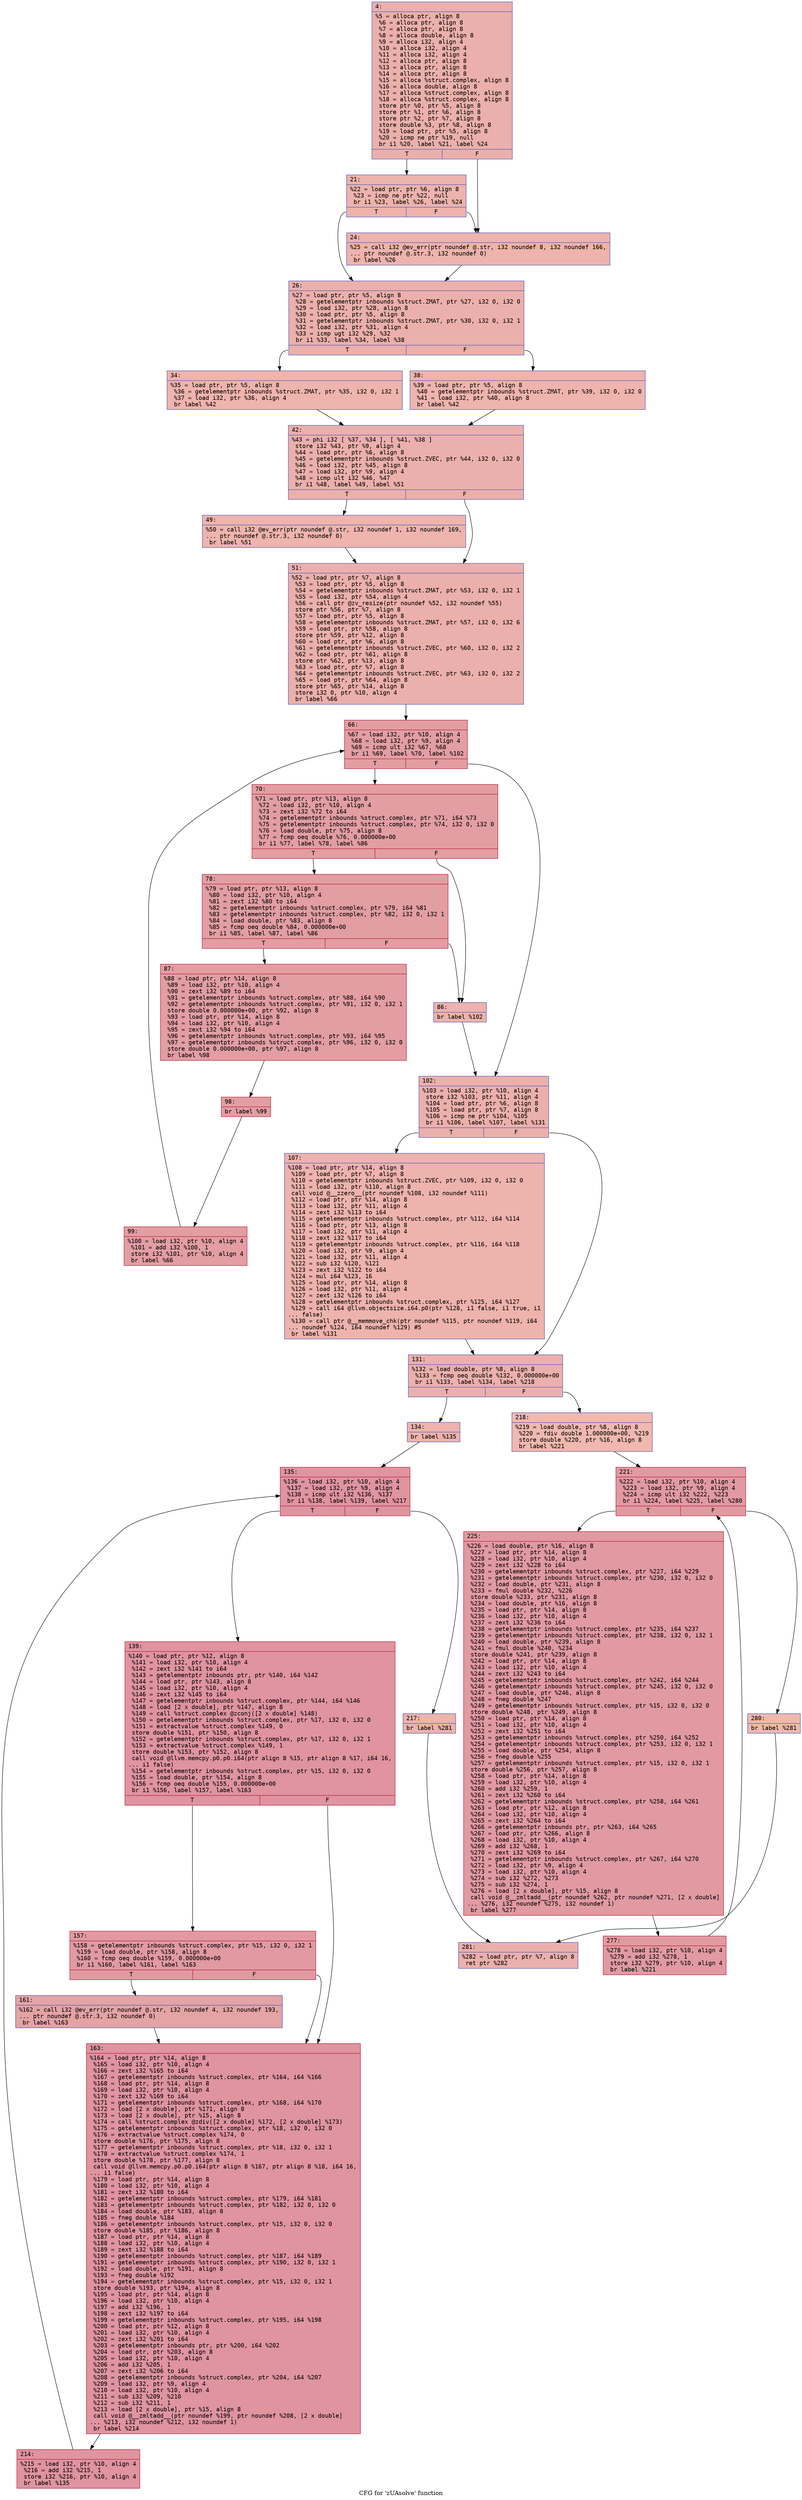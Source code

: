 digraph "CFG for 'zUAsolve' function" {
	label="CFG for 'zUAsolve' function";

	Node0x600001c83480 [shape=record,color="#3d50c3ff", style=filled, fillcolor="#d24b4070" fontname="Courier",label="{4:\l|  %5 = alloca ptr, align 8\l  %6 = alloca ptr, align 8\l  %7 = alloca ptr, align 8\l  %8 = alloca double, align 8\l  %9 = alloca i32, align 4\l  %10 = alloca i32, align 4\l  %11 = alloca i32, align 4\l  %12 = alloca ptr, align 8\l  %13 = alloca ptr, align 8\l  %14 = alloca ptr, align 8\l  %15 = alloca %struct.complex, align 8\l  %16 = alloca double, align 8\l  %17 = alloca %struct.complex, align 8\l  %18 = alloca %struct.complex, align 8\l  store ptr %0, ptr %5, align 8\l  store ptr %1, ptr %6, align 8\l  store ptr %2, ptr %7, align 8\l  store double %3, ptr %8, align 8\l  %19 = load ptr, ptr %5, align 8\l  %20 = icmp ne ptr %19, null\l  br i1 %20, label %21, label %24\l|{<s0>T|<s1>F}}"];
	Node0x600001c83480:s0 -> Node0x600001c834d0[tooltip="4 -> 21\nProbability 62.50%" ];
	Node0x600001c83480:s1 -> Node0x600001c83520[tooltip="4 -> 24\nProbability 37.50%" ];
	Node0x600001c834d0 [shape=record,color="#3d50c3ff", style=filled, fillcolor="#d6524470" fontname="Courier",label="{21:\l|  %22 = load ptr, ptr %6, align 8\l  %23 = icmp ne ptr %22, null\l  br i1 %23, label %26, label %24\l|{<s0>T|<s1>F}}"];
	Node0x600001c834d0:s0 -> Node0x600001c83570[tooltip="21 -> 26\nProbability 62.50%" ];
	Node0x600001c834d0:s1 -> Node0x600001c83520[tooltip="21 -> 24\nProbability 37.50%" ];
	Node0x600001c83520 [shape=record,color="#3d50c3ff", style=filled, fillcolor="#d6524470" fontname="Courier",label="{24:\l|  %25 = call i32 @ev_err(ptr noundef @.str, i32 noundef 8, i32 noundef 166,\l... ptr noundef @.str.3, i32 noundef 0)\l  br label %26\l}"];
	Node0x600001c83520 -> Node0x600001c83570[tooltip="24 -> 26\nProbability 100.00%" ];
	Node0x600001c83570 [shape=record,color="#3d50c3ff", style=filled, fillcolor="#d24b4070" fontname="Courier",label="{26:\l|  %27 = load ptr, ptr %5, align 8\l  %28 = getelementptr inbounds %struct.ZMAT, ptr %27, i32 0, i32 0\l  %29 = load i32, ptr %28, align 8\l  %30 = load ptr, ptr %5, align 8\l  %31 = getelementptr inbounds %struct.ZMAT, ptr %30, i32 0, i32 1\l  %32 = load i32, ptr %31, align 4\l  %33 = icmp ugt i32 %29, %32\l  br i1 %33, label %34, label %38\l|{<s0>T|<s1>F}}"];
	Node0x600001c83570:s0 -> Node0x600001c835c0[tooltip="26 -> 34\nProbability 50.00%" ];
	Node0x600001c83570:s1 -> Node0x600001c83610[tooltip="26 -> 38\nProbability 50.00%" ];
	Node0x600001c835c0 [shape=record,color="#3d50c3ff", style=filled, fillcolor="#d8564670" fontname="Courier",label="{34:\l|  %35 = load ptr, ptr %5, align 8\l  %36 = getelementptr inbounds %struct.ZMAT, ptr %35, i32 0, i32 1\l  %37 = load i32, ptr %36, align 4\l  br label %42\l}"];
	Node0x600001c835c0 -> Node0x600001c83660[tooltip="34 -> 42\nProbability 100.00%" ];
	Node0x600001c83610 [shape=record,color="#3d50c3ff", style=filled, fillcolor="#d8564670" fontname="Courier",label="{38:\l|  %39 = load ptr, ptr %5, align 8\l  %40 = getelementptr inbounds %struct.ZMAT, ptr %39, i32 0, i32 0\l  %41 = load i32, ptr %40, align 8\l  br label %42\l}"];
	Node0x600001c83610 -> Node0x600001c83660[tooltip="38 -> 42\nProbability 100.00%" ];
	Node0x600001c83660 [shape=record,color="#3d50c3ff", style=filled, fillcolor="#d24b4070" fontname="Courier",label="{42:\l|  %43 = phi i32 [ %37, %34 ], [ %41, %38 ]\l  store i32 %43, ptr %9, align 4\l  %44 = load ptr, ptr %6, align 8\l  %45 = getelementptr inbounds %struct.ZVEC, ptr %44, i32 0, i32 0\l  %46 = load i32, ptr %45, align 8\l  %47 = load i32, ptr %9, align 4\l  %48 = icmp ult i32 %46, %47\l  br i1 %48, label %49, label %51\l|{<s0>T|<s1>F}}"];
	Node0x600001c83660:s0 -> Node0x600001c836b0[tooltip="42 -> 49\nProbability 50.00%" ];
	Node0x600001c83660:s1 -> Node0x600001c83700[tooltip="42 -> 51\nProbability 50.00%" ];
	Node0x600001c836b0 [shape=record,color="#3d50c3ff", style=filled, fillcolor="#d8564670" fontname="Courier",label="{49:\l|  %50 = call i32 @ev_err(ptr noundef @.str, i32 noundef 1, i32 noundef 169,\l... ptr noundef @.str.3, i32 noundef 0)\l  br label %51\l}"];
	Node0x600001c836b0 -> Node0x600001c83700[tooltip="49 -> 51\nProbability 100.00%" ];
	Node0x600001c83700 [shape=record,color="#3d50c3ff", style=filled, fillcolor="#d24b4070" fontname="Courier",label="{51:\l|  %52 = load ptr, ptr %7, align 8\l  %53 = load ptr, ptr %5, align 8\l  %54 = getelementptr inbounds %struct.ZMAT, ptr %53, i32 0, i32 1\l  %55 = load i32, ptr %54, align 4\l  %56 = call ptr @zv_resize(ptr noundef %52, i32 noundef %55)\l  store ptr %56, ptr %7, align 8\l  %57 = load ptr, ptr %5, align 8\l  %58 = getelementptr inbounds %struct.ZMAT, ptr %57, i32 0, i32 6\l  %59 = load ptr, ptr %58, align 8\l  store ptr %59, ptr %12, align 8\l  %60 = load ptr, ptr %6, align 8\l  %61 = getelementptr inbounds %struct.ZVEC, ptr %60, i32 0, i32 2\l  %62 = load ptr, ptr %61, align 8\l  store ptr %62, ptr %13, align 8\l  %63 = load ptr, ptr %7, align 8\l  %64 = getelementptr inbounds %struct.ZVEC, ptr %63, i32 0, i32 2\l  %65 = load ptr, ptr %64, align 8\l  store ptr %65, ptr %14, align 8\l  store i32 0, ptr %10, align 4\l  br label %66\l}"];
	Node0x600001c83700 -> Node0x600001c83750[tooltip="51 -> 66\nProbability 100.00%" ];
	Node0x600001c83750 [shape=record,color="#b70d28ff", style=filled, fillcolor="#be242e70" fontname="Courier",label="{66:\l|  %67 = load i32, ptr %10, align 4\l  %68 = load i32, ptr %9, align 4\l  %69 = icmp ult i32 %67, %68\l  br i1 %69, label %70, label %102\l|{<s0>T|<s1>F}}"];
	Node0x600001c83750:s0 -> Node0x600001c837a0[tooltip="66 -> 70\nProbability 96.88%" ];
	Node0x600001c83750:s1 -> Node0x600001c83980[tooltip="66 -> 102\nProbability 3.12%" ];
	Node0x600001c837a0 [shape=record,color="#b70d28ff", style=filled, fillcolor="#be242e70" fontname="Courier",label="{70:\l|  %71 = load ptr, ptr %13, align 8\l  %72 = load i32, ptr %10, align 4\l  %73 = zext i32 %72 to i64\l  %74 = getelementptr inbounds %struct.complex, ptr %71, i64 %73\l  %75 = getelementptr inbounds %struct.complex, ptr %74, i32 0, i32 0\l  %76 = load double, ptr %75, align 8\l  %77 = fcmp oeq double %76, 0.000000e+00\l  br i1 %77, label %78, label %86\l|{<s0>T|<s1>F}}"];
	Node0x600001c837a0:s0 -> Node0x600001c837f0[tooltip="70 -> 78\nProbability 96.88%" ];
	Node0x600001c837a0:s1 -> Node0x600001c83840[tooltip="70 -> 86\nProbability 3.12%" ];
	Node0x600001c837f0 [shape=record,color="#b70d28ff", style=filled, fillcolor="#be242e70" fontname="Courier",label="{78:\l|  %79 = load ptr, ptr %13, align 8\l  %80 = load i32, ptr %10, align 4\l  %81 = zext i32 %80 to i64\l  %82 = getelementptr inbounds %struct.complex, ptr %79, i64 %81\l  %83 = getelementptr inbounds %struct.complex, ptr %82, i32 0, i32 1\l  %84 = load double, ptr %83, align 8\l  %85 = fcmp oeq double %84, 0.000000e+00\l  br i1 %85, label %87, label %86\l|{<s0>T|<s1>F}}"];
	Node0x600001c837f0:s0 -> Node0x600001c83890[tooltip="78 -> 87\nProbability 96.88%" ];
	Node0x600001c837f0:s1 -> Node0x600001c83840[tooltip="78 -> 86\nProbability 3.12%" ];
	Node0x600001c83840 [shape=record,color="#3d50c3ff", style=filled, fillcolor="#d6524470" fontname="Courier",label="{86:\l|  br label %102\l}"];
	Node0x600001c83840 -> Node0x600001c83980[tooltip="86 -> 102\nProbability 100.00%" ];
	Node0x600001c83890 [shape=record,color="#b70d28ff", style=filled, fillcolor="#be242e70" fontname="Courier",label="{87:\l|  %88 = load ptr, ptr %14, align 8\l  %89 = load i32, ptr %10, align 4\l  %90 = zext i32 %89 to i64\l  %91 = getelementptr inbounds %struct.complex, ptr %88, i64 %90\l  %92 = getelementptr inbounds %struct.complex, ptr %91, i32 0, i32 1\l  store double 0.000000e+00, ptr %92, align 8\l  %93 = load ptr, ptr %14, align 8\l  %94 = load i32, ptr %10, align 4\l  %95 = zext i32 %94 to i64\l  %96 = getelementptr inbounds %struct.complex, ptr %93, i64 %95\l  %97 = getelementptr inbounds %struct.complex, ptr %96, i32 0, i32 0\l  store double 0.000000e+00, ptr %97, align 8\l  br label %98\l}"];
	Node0x600001c83890 -> Node0x600001c838e0[tooltip="87 -> 98\nProbability 100.00%" ];
	Node0x600001c838e0 [shape=record,color="#b70d28ff", style=filled, fillcolor="#be242e70" fontname="Courier",label="{98:\l|  br label %99\l}"];
	Node0x600001c838e0 -> Node0x600001c83930[tooltip="98 -> 99\nProbability 100.00%" ];
	Node0x600001c83930 [shape=record,color="#b70d28ff", style=filled, fillcolor="#be242e70" fontname="Courier",label="{99:\l|  %100 = load i32, ptr %10, align 4\l  %101 = add i32 %100, 1\l  store i32 %101, ptr %10, align 4\l  br label %66\l}"];
	Node0x600001c83930 -> Node0x600001c83750[tooltip="99 -> 66\nProbability 100.00%" ];
	Node0x600001c83980 [shape=record,color="#3d50c3ff", style=filled, fillcolor="#d24b4070" fontname="Courier",label="{102:\l|  %103 = load i32, ptr %10, align 4\l  store i32 %103, ptr %11, align 4\l  %104 = load ptr, ptr %6, align 8\l  %105 = load ptr, ptr %7, align 8\l  %106 = icmp ne ptr %104, %105\l  br i1 %106, label %107, label %131\l|{<s0>T|<s1>F}}"];
	Node0x600001c83980:s0 -> Node0x600001c839d0[tooltip="102 -> 107\nProbability 62.50%" ];
	Node0x600001c83980:s1 -> Node0x600001c83a20[tooltip="102 -> 131\nProbability 37.50%" ];
	Node0x600001c839d0 [shape=record,color="#3d50c3ff", style=filled, fillcolor="#d6524470" fontname="Courier",label="{107:\l|  %108 = load ptr, ptr %14, align 8\l  %109 = load ptr, ptr %7, align 8\l  %110 = getelementptr inbounds %struct.ZVEC, ptr %109, i32 0, i32 0\l  %111 = load i32, ptr %110, align 8\l  call void @__zzero__(ptr noundef %108, i32 noundef %111)\l  %112 = load ptr, ptr %14, align 8\l  %113 = load i32, ptr %11, align 4\l  %114 = zext i32 %113 to i64\l  %115 = getelementptr inbounds %struct.complex, ptr %112, i64 %114\l  %116 = load ptr, ptr %13, align 8\l  %117 = load i32, ptr %11, align 4\l  %118 = zext i32 %117 to i64\l  %119 = getelementptr inbounds %struct.complex, ptr %116, i64 %118\l  %120 = load i32, ptr %9, align 4\l  %121 = load i32, ptr %11, align 4\l  %122 = sub i32 %120, %121\l  %123 = zext i32 %122 to i64\l  %124 = mul i64 %123, 16\l  %125 = load ptr, ptr %14, align 8\l  %126 = load i32, ptr %11, align 4\l  %127 = zext i32 %126 to i64\l  %128 = getelementptr inbounds %struct.complex, ptr %125, i64 %127\l  %129 = call i64 @llvm.objectsize.i64.p0(ptr %128, i1 false, i1 true, i1\l... false)\l  %130 = call ptr @__memmove_chk(ptr noundef %115, ptr noundef %119, i64\l... noundef %124, i64 noundef %129) #5\l  br label %131\l}"];
	Node0x600001c839d0 -> Node0x600001c83a20[tooltip="107 -> 131\nProbability 100.00%" ];
	Node0x600001c83a20 [shape=record,color="#3d50c3ff", style=filled, fillcolor="#d24b4070" fontname="Courier",label="{131:\l|  %132 = load double, ptr %8, align 8\l  %133 = fcmp oeq double %132, 0.000000e+00\l  br i1 %133, label %134, label %218\l|{<s0>T|<s1>F}}"];
	Node0x600001c83a20:s0 -> Node0x600001c83a70[tooltip="131 -> 134\nProbability 62.50%" ];
	Node0x600001c83a20:s1 -> Node0x600001c83cf0[tooltip="131 -> 218\nProbability 37.50%" ];
	Node0x600001c83a70 [shape=record,color="#3d50c3ff", style=filled, fillcolor="#d6524470" fontname="Courier",label="{134:\l|  br label %135\l}"];
	Node0x600001c83a70 -> Node0x600001c83ac0[tooltip="134 -> 135\nProbability 100.00%" ];
	Node0x600001c83ac0 [shape=record,color="#b70d28ff", style=filled, fillcolor="#b70d2870" fontname="Courier",label="{135:\l|  %136 = load i32, ptr %10, align 4\l  %137 = load i32, ptr %9, align 4\l  %138 = icmp ult i32 %136, %137\l  br i1 %138, label %139, label %217\l|{<s0>T|<s1>F}}"];
	Node0x600001c83ac0:s0 -> Node0x600001c83b10[tooltip="135 -> 139\nProbability 96.88%" ];
	Node0x600001c83ac0:s1 -> Node0x600001c83ca0[tooltip="135 -> 217\nProbability 3.12%" ];
	Node0x600001c83b10 [shape=record,color="#b70d28ff", style=filled, fillcolor="#b70d2870" fontname="Courier",label="{139:\l|  %140 = load ptr, ptr %12, align 8\l  %141 = load i32, ptr %10, align 4\l  %142 = zext i32 %141 to i64\l  %143 = getelementptr inbounds ptr, ptr %140, i64 %142\l  %144 = load ptr, ptr %143, align 8\l  %145 = load i32, ptr %10, align 4\l  %146 = zext i32 %145 to i64\l  %147 = getelementptr inbounds %struct.complex, ptr %144, i64 %146\l  %148 = load [2 x double], ptr %147, align 8\l  %149 = call %struct.complex @zconj([2 x double] %148)\l  %150 = getelementptr inbounds %struct.complex, ptr %17, i32 0, i32 0\l  %151 = extractvalue %struct.complex %149, 0\l  store double %151, ptr %150, align 8\l  %152 = getelementptr inbounds %struct.complex, ptr %17, i32 0, i32 1\l  %153 = extractvalue %struct.complex %149, 1\l  store double %153, ptr %152, align 8\l  call void @llvm.memcpy.p0.p0.i64(ptr align 8 %15, ptr align 8 %17, i64 16,\l... i1 false)\l  %154 = getelementptr inbounds %struct.complex, ptr %15, i32 0, i32 0\l  %155 = load double, ptr %154, align 8\l  %156 = fcmp oeq double %155, 0.000000e+00\l  br i1 %156, label %157, label %163\l|{<s0>T|<s1>F}}"];
	Node0x600001c83b10:s0 -> Node0x600001c83b60[tooltip="139 -> 157\nProbability 62.50%" ];
	Node0x600001c83b10:s1 -> Node0x600001c83c00[tooltip="139 -> 163\nProbability 37.50%" ];
	Node0x600001c83b60 [shape=record,color="#b70d28ff", style=filled, fillcolor="#bb1b2c70" fontname="Courier",label="{157:\l|  %158 = getelementptr inbounds %struct.complex, ptr %15, i32 0, i32 1\l  %159 = load double, ptr %158, align 8\l  %160 = fcmp oeq double %159, 0.000000e+00\l  br i1 %160, label %161, label %163\l|{<s0>T|<s1>F}}"];
	Node0x600001c83b60:s0 -> Node0x600001c83bb0[tooltip="157 -> 161\nProbability 62.50%" ];
	Node0x600001c83b60:s1 -> Node0x600001c83c00[tooltip="157 -> 163\nProbability 37.50%" ];
	Node0x600001c83bb0 [shape=record,color="#3d50c3ff", style=filled, fillcolor="#c32e3170" fontname="Courier",label="{161:\l|  %162 = call i32 @ev_err(ptr noundef @.str, i32 noundef 4, i32 noundef 193,\l... ptr noundef @.str.3, i32 noundef 0)\l  br label %163\l}"];
	Node0x600001c83bb0 -> Node0x600001c83c00[tooltip="161 -> 163\nProbability 100.00%" ];
	Node0x600001c83c00 [shape=record,color="#b70d28ff", style=filled, fillcolor="#b70d2870" fontname="Courier",label="{163:\l|  %164 = load ptr, ptr %14, align 8\l  %165 = load i32, ptr %10, align 4\l  %166 = zext i32 %165 to i64\l  %167 = getelementptr inbounds %struct.complex, ptr %164, i64 %166\l  %168 = load ptr, ptr %14, align 8\l  %169 = load i32, ptr %10, align 4\l  %170 = zext i32 %169 to i64\l  %171 = getelementptr inbounds %struct.complex, ptr %168, i64 %170\l  %172 = load [2 x double], ptr %171, align 8\l  %173 = load [2 x double], ptr %15, align 8\l  %174 = call %struct.complex @zdiv([2 x double] %172, [2 x double] %173)\l  %175 = getelementptr inbounds %struct.complex, ptr %18, i32 0, i32 0\l  %176 = extractvalue %struct.complex %174, 0\l  store double %176, ptr %175, align 8\l  %177 = getelementptr inbounds %struct.complex, ptr %18, i32 0, i32 1\l  %178 = extractvalue %struct.complex %174, 1\l  store double %178, ptr %177, align 8\l  call void @llvm.memcpy.p0.p0.i64(ptr align 8 %167, ptr align 8 %18, i64 16,\l... i1 false)\l  %179 = load ptr, ptr %14, align 8\l  %180 = load i32, ptr %10, align 4\l  %181 = zext i32 %180 to i64\l  %182 = getelementptr inbounds %struct.complex, ptr %179, i64 %181\l  %183 = getelementptr inbounds %struct.complex, ptr %182, i32 0, i32 0\l  %184 = load double, ptr %183, align 8\l  %185 = fneg double %184\l  %186 = getelementptr inbounds %struct.complex, ptr %15, i32 0, i32 0\l  store double %185, ptr %186, align 8\l  %187 = load ptr, ptr %14, align 8\l  %188 = load i32, ptr %10, align 4\l  %189 = zext i32 %188 to i64\l  %190 = getelementptr inbounds %struct.complex, ptr %187, i64 %189\l  %191 = getelementptr inbounds %struct.complex, ptr %190, i32 0, i32 1\l  %192 = load double, ptr %191, align 8\l  %193 = fneg double %192\l  %194 = getelementptr inbounds %struct.complex, ptr %15, i32 0, i32 1\l  store double %193, ptr %194, align 8\l  %195 = load ptr, ptr %14, align 8\l  %196 = load i32, ptr %10, align 4\l  %197 = add i32 %196, 1\l  %198 = zext i32 %197 to i64\l  %199 = getelementptr inbounds %struct.complex, ptr %195, i64 %198\l  %200 = load ptr, ptr %12, align 8\l  %201 = load i32, ptr %10, align 4\l  %202 = zext i32 %201 to i64\l  %203 = getelementptr inbounds ptr, ptr %200, i64 %202\l  %204 = load ptr, ptr %203, align 8\l  %205 = load i32, ptr %10, align 4\l  %206 = add i32 %205, 1\l  %207 = zext i32 %206 to i64\l  %208 = getelementptr inbounds %struct.complex, ptr %204, i64 %207\l  %209 = load i32, ptr %9, align 4\l  %210 = load i32, ptr %10, align 4\l  %211 = sub i32 %209, %210\l  %212 = sub i32 %211, 1\l  %213 = load [2 x double], ptr %15, align 8\l  call void @__zmltadd__(ptr noundef %199, ptr noundef %208, [2 x double]\l... %213, i32 noundef %212, i32 noundef 1)\l  br label %214\l}"];
	Node0x600001c83c00 -> Node0x600001c83c50[tooltip="163 -> 214\nProbability 100.00%" ];
	Node0x600001c83c50 [shape=record,color="#b70d28ff", style=filled, fillcolor="#b70d2870" fontname="Courier",label="{214:\l|  %215 = load i32, ptr %10, align 4\l  %216 = add i32 %215, 1\l  store i32 %216, ptr %10, align 4\l  br label %135\l}"];
	Node0x600001c83c50 -> Node0x600001c83ac0[tooltip="214 -> 135\nProbability 100.00%" ];
	Node0x600001c83ca0 [shape=record,color="#3d50c3ff", style=filled, fillcolor="#d6524470" fontname="Courier",label="{217:\l|  br label %281\l}"];
	Node0x600001c83ca0 -> Node0x600001c83e80[tooltip="217 -> 281\nProbability 100.00%" ];
	Node0x600001c83cf0 [shape=record,color="#3d50c3ff", style=filled, fillcolor="#dc5d4a70" fontname="Courier",label="{218:\l|  %219 = load double, ptr %8, align 8\l  %220 = fdiv double 1.000000e+00, %219\l  store double %220, ptr %16, align 8\l  br label %221\l}"];
	Node0x600001c83cf0 -> Node0x600001c83d40[tooltip="218 -> 221\nProbability 100.00%" ];
	Node0x600001c83d40 [shape=record,color="#b70d28ff", style=filled, fillcolor="#bb1b2c70" fontname="Courier",label="{221:\l|  %222 = load i32, ptr %10, align 4\l  %223 = load i32, ptr %9, align 4\l  %224 = icmp ult i32 %222, %223\l  br i1 %224, label %225, label %280\l|{<s0>T|<s1>F}}"];
	Node0x600001c83d40:s0 -> Node0x600001c83d90[tooltip="221 -> 225\nProbability 96.88%" ];
	Node0x600001c83d40:s1 -> Node0x600001c83e30[tooltip="221 -> 280\nProbability 3.12%" ];
	Node0x600001c83d90 [shape=record,color="#b70d28ff", style=filled, fillcolor="#bb1b2c70" fontname="Courier",label="{225:\l|  %226 = load double, ptr %16, align 8\l  %227 = load ptr, ptr %14, align 8\l  %228 = load i32, ptr %10, align 4\l  %229 = zext i32 %228 to i64\l  %230 = getelementptr inbounds %struct.complex, ptr %227, i64 %229\l  %231 = getelementptr inbounds %struct.complex, ptr %230, i32 0, i32 0\l  %232 = load double, ptr %231, align 8\l  %233 = fmul double %232, %226\l  store double %233, ptr %231, align 8\l  %234 = load double, ptr %16, align 8\l  %235 = load ptr, ptr %14, align 8\l  %236 = load i32, ptr %10, align 4\l  %237 = zext i32 %236 to i64\l  %238 = getelementptr inbounds %struct.complex, ptr %235, i64 %237\l  %239 = getelementptr inbounds %struct.complex, ptr %238, i32 0, i32 1\l  %240 = load double, ptr %239, align 8\l  %241 = fmul double %240, %234\l  store double %241, ptr %239, align 8\l  %242 = load ptr, ptr %14, align 8\l  %243 = load i32, ptr %10, align 4\l  %244 = zext i32 %243 to i64\l  %245 = getelementptr inbounds %struct.complex, ptr %242, i64 %244\l  %246 = getelementptr inbounds %struct.complex, ptr %245, i32 0, i32 0\l  %247 = load double, ptr %246, align 8\l  %248 = fneg double %247\l  %249 = getelementptr inbounds %struct.complex, ptr %15, i32 0, i32 0\l  store double %248, ptr %249, align 8\l  %250 = load ptr, ptr %14, align 8\l  %251 = load i32, ptr %10, align 4\l  %252 = zext i32 %251 to i64\l  %253 = getelementptr inbounds %struct.complex, ptr %250, i64 %252\l  %254 = getelementptr inbounds %struct.complex, ptr %253, i32 0, i32 1\l  %255 = load double, ptr %254, align 8\l  %256 = fneg double %255\l  %257 = getelementptr inbounds %struct.complex, ptr %15, i32 0, i32 1\l  store double %256, ptr %257, align 8\l  %258 = load ptr, ptr %14, align 8\l  %259 = load i32, ptr %10, align 4\l  %260 = add i32 %259, 1\l  %261 = zext i32 %260 to i64\l  %262 = getelementptr inbounds %struct.complex, ptr %258, i64 %261\l  %263 = load ptr, ptr %12, align 8\l  %264 = load i32, ptr %10, align 4\l  %265 = zext i32 %264 to i64\l  %266 = getelementptr inbounds ptr, ptr %263, i64 %265\l  %267 = load ptr, ptr %266, align 8\l  %268 = load i32, ptr %10, align 4\l  %269 = add i32 %268, 1\l  %270 = zext i32 %269 to i64\l  %271 = getelementptr inbounds %struct.complex, ptr %267, i64 %270\l  %272 = load i32, ptr %9, align 4\l  %273 = load i32, ptr %10, align 4\l  %274 = sub i32 %272, %273\l  %275 = sub i32 %274, 1\l  %276 = load [2 x double], ptr %15, align 8\l  call void @__zmltadd__(ptr noundef %262, ptr noundef %271, [2 x double]\l... %276, i32 noundef %275, i32 noundef 1)\l  br label %277\l}"];
	Node0x600001c83d90 -> Node0x600001c83de0[tooltip="225 -> 277\nProbability 100.00%" ];
	Node0x600001c83de0 [shape=record,color="#b70d28ff", style=filled, fillcolor="#bb1b2c70" fontname="Courier",label="{277:\l|  %278 = load i32, ptr %10, align 4\l  %279 = add i32 %278, 1\l  store i32 %279, ptr %10, align 4\l  br label %221\l}"];
	Node0x600001c83de0 -> Node0x600001c83d40[tooltip="277 -> 221\nProbability 100.00%" ];
	Node0x600001c83e30 [shape=record,color="#3d50c3ff", style=filled, fillcolor="#dc5d4a70" fontname="Courier",label="{280:\l|  br label %281\l}"];
	Node0x600001c83e30 -> Node0x600001c83e80[tooltip="280 -> 281\nProbability 100.00%" ];
	Node0x600001c83e80 [shape=record,color="#3d50c3ff", style=filled, fillcolor="#d24b4070" fontname="Courier",label="{281:\l|  %282 = load ptr, ptr %7, align 8\l  ret ptr %282\l}"];
}
